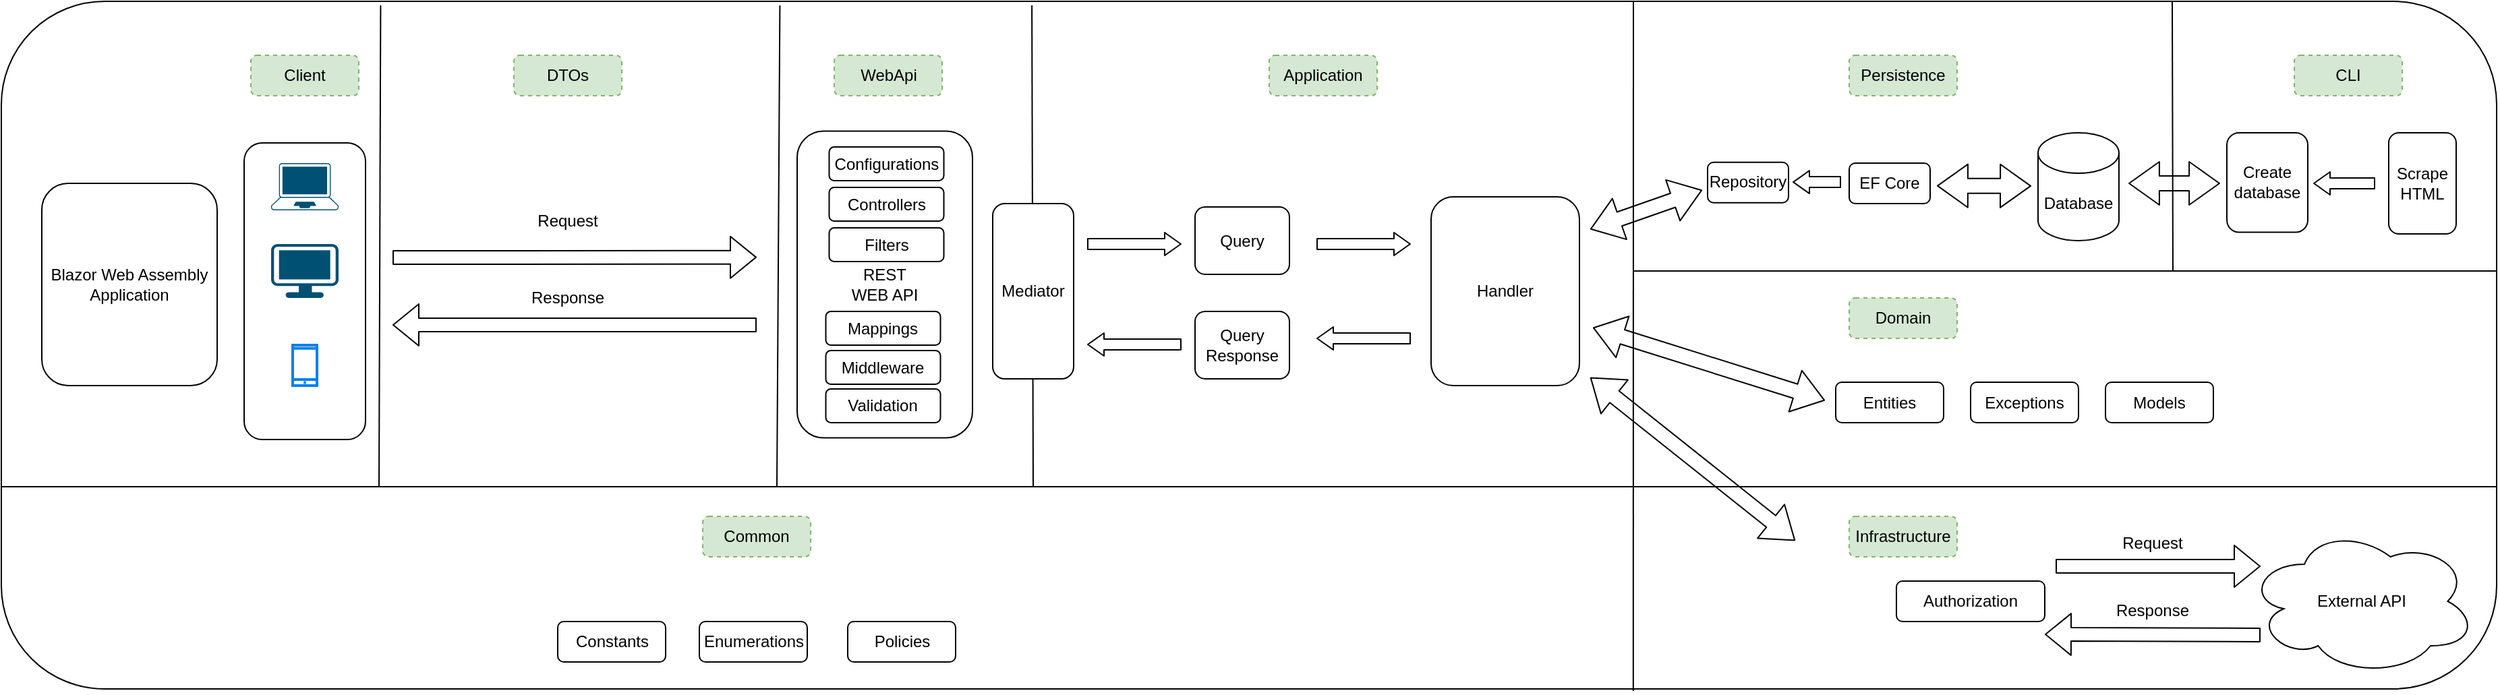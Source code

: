 <mxfile version="25.0.3">
  <diagram id="ZpaYJguhu72aNwgWVAWn" name="Page-1">
    <mxGraphModel dx="2764" dy="976" grid="1" gridSize="10" guides="1" tooltips="1" connect="1" arrows="1" fold="1" page="1" pageScale="1" pageWidth="850" pageHeight="1100" math="0" shadow="0">
      <root>
        <mxCell id="0" />
        <mxCell id="1" parent="0" />
        <mxCell id="IZR9oUKfis4_ZGRq2fiG-9" value="" style="rounded=1;whiteSpace=wrap;html=1;" parent="1" vertex="1">
          <mxGeometry x="-50" y="40" width="1850" height="510" as="geometry" />
        </mxCell>
        <mxCell id="Kx0-OK1zSEs6s6_5W6BD-1" value="" style="endArrow=none;html=1;entryX=0.413;entryY=0.006;entryDx=0;entryDy=0;entryPerimeter=0;" parent="1" target="IZR9oUKfis4_ZGRq2fiG-9" edge="1">
          <mxGeometry width="50" height="50" relative="1" as="geometry">
            <mxPoint x="715" y="400" as="sourcePoint" />
            <mxPoint x="715" y="80" as="targetPoint" />
          </mxGeometry>
        </mxCell>
        <mxCell id="Kx0-OK1zSEs6s6_5W6BD-2" value="WebApi" style="rounded=1;whiteSpace=wrap;html=1;dashed=1;fillColor=#d5e8d4;strokeColor=#82b366;" parent="1" vertex="1">
          <mxGeometry x="567.5" y="80" width="80" height="30" as="geometry" />
        </mxCell>
        <mxCell id="Kx0-OK1zSEs6s6_5W6BD-4" value="REST&lt;br&gt;WEB API" style="rounded=1;whiteSpace=wrap;html=1;" parent="1" vertex="1">
          <mxGeometry x="540" y="136.25" width="130" height="227.5" as="geometry" />
        </mxCell>
        <mxCell id="Kx0-OK1zSEs6s6_5W6BD-8" value="" style="shape=flexArrow;endArrow=classic;html=1;width=8;endSize=3.67;endWidth=8;" parent="1" edge="1">
          <mxGeometry width="50" height="50" relative="1" as="geometry">
            <mxPoint x="755" y="220" as="sourcePoint" />
            <mxPoint x="825" y="220" as="targetPoint" />
          </mxGeometry>
        </mxCell>
        <mxCell id="Kx0-OK1zSEs6s6_5W6BD-9" value="" style="shape=flexArrow;endArrow=classic;html=1;" parent="1" edge="1">
          <mxGeometry width="50" height="50" relative="1" as="geometry">
            <mxPoint x="510" y="280" as="sourcePoint" />
            <mxPoint x="240" y="280" as="targetPoint" />
          </mxGeometry>
        </mxCell>
        <mxCell id="Kx0-OK1zSEs6s6_5W6BD-10" value="Request" style="text;html=1;strokeColor=none;fillColor=none;align=center;verticalAlign=middle;whiteSpace=wrap;rounded=0;" parent="1" vertex="1">
          <mxGeometry x="350" y="192.5" width="40" height="20" as="geometry" />
        </mxCell>
        <mxCell id="Kx0-OK1zSEs6s6_5W6BD-13" value="Response" style="text;html=1;strokeColor=none;fillColor=none;align=center;verticalAlign=middle;whiteSpace=wrap;rounded=0;" parent="1" vertex="1">
          <mxGeometry x="350" y="250" width="40" height="20" as="geometry" />
        </mxCell>
        <mxCell id="Kx0-OK1zSEs6s6_5W6BD-15" value="" style="points=[[0.13,0.02,0],[0.5,0,0],[0.87,0.02,0],[0.885,0.4,0],[0.985,0.985,0],[0.5,1,0],[0.015,0.985,0],[0.115,0.4,0]];verticalLabelPosition=bottom;html=1;verticalAlign=top;aspect=fixed;align=center;pointerEvents=1;shape=mxgraph.cisco19.laptop;fillColor=#005073;strokeColor=none;" parent="1" vertex="1">
          <mxGeometry x="150" y="160" width="50" height="35" as="geometry" />
        </mxCell>
        <mxCell id="Kx0-OK1zSEs6s6_5W6BD-16" value="" style="points=[[0.03,0.03,0],[0.5,0,0],[0.97,0.03,0],[1,0.4,0],[0.97,0.745,0],[0.5,1,0],[0.03,0.745,0],[0,0.4,0]];verticalLabelPosition=bottom;html=1;verticalAlign=top;aspect=fixed;align=center;pointerEvents=1;shape=mxgraph.cisco19.workstation;fillColor=#005073;strokeColor=none;" parent="1" vertex="1">
          <mxGeometry x="150" y="220" width="50" height="40" as="geometry" />
        </mxCell>
        <mxCell id="Kx0-OK1zSEs6s6_5W6BD-17" value="" style="html=1;verticalLabelPosition=bottom;align=center;labelBackgroundColor=#ffffff;verticalAlign=top;strokeWidth=2;strokeColor=#0080F0;shadow=0;dashed=0;shape=mxgraph.ios7.icons.smartphone;" parent="1" vertex="1">
          <mxGeometry x="166" y="295" width="18" height="30" as="geometry" />
        </mxCell>
        <mxCell id="Kx0-OK1zSEs6s6_5W6BD-18" value="" style="rounded=1;whiteSpace=wrap;html=1;fillColor=none;" parent="1" vertex="1">
          <mxGeometry x="130" y="145" width="90" height="220" as="geometry" />
        </mxCell>
        <mxCell id="Kx0-OK1zSEs6s6_5W6BD-21" value="" style="endArrow=none;html=1;exitX=0.654;exitY=1.003;exitDx=0;exitDy=0;exitPerimeter=0;" parent="1" source="IZR9oUKfis4_ZGRq2fiG-9" edge="1">
          <mxGeometry width="50" height="50" relative="1" as="geometry">
            <mxPoint x="1160" y="360" as="sourcePoint" />
            <mxPoint x="1160" y="40" as="targetPoint" />
          </mxGeometry>
        </mxCell>
        <mxCell id="Kx0-OK1zSEs6s6_5W6BD-22" value="Application" style="rounded=1;whiteSpace=wrap;html=1;dashed=1;fillColor=#d5e8d4;strokeColor=#82b366;" parent="1" vertex="1">
          <mxGeometry x="890" y="80" width="80" height="30" as="geometry" />
        </mxCell>
        <mxCell id="Kx0-OK1zSEs6s6_5W6BD-25" value="Query" style="rounded=1;whiteSpace=wrap;html=1;" parent="1" vertex="1">
          <mxGeometry x="835" y="192.5" width="70" height="50" as="geometry" />
        </mxCell>
        <mxCell id="Kx0-OK1zSEs6s6_5W6BD-26" value="Mediator" style="rounded=1;whiteSpace=wrap;html=1;" parent="1" vertex="1">
          <mxGeometry x="685" y="190" width="60" height="130" as="geometry" />
        </mxCell>
        <mxCell id="Kx0-OK1zSEs6s6_5W6BD-30" value="" style="shape=flexArrow;endArrow=classic;html=1;" parent="1" edge="1">
          <mxGeometry width="50" height="50" relative="1" as="geometry">
            <mxPoint x="240" y="230" as="sourcePoint" />
            <mxPoint x="510" y="229.82" as="targetPoint" />
          </mxGeometry>
        </mxCell>
        <mxCell id="Kx0-OK1zSEs6s6_5W6BD-31" value="" style="shape=flexArrow;endArrow=classic;html=1;width=8;endSize=3.67;endWidth=8;" parent="1" edge="1">
          <mxGeometry width="50" height="50" relative="1" as="geometry">
            <mxPoint x="925" y="220" as="sourcePoint" />
            <mxPoint x="995" y="220" as="targetPoint" />
          </mxGeometry>
        </mxCell>
        <mxCell id="Kx0-OK1zSEs6s6_5W6BD-32" value="" style="shape=flexArrow;endArrow=classic;html=1;width=8;endSize=3.67;endWidth=8;" parent="1" edge="1">
          <mxGeometry width="50" height="50" relative="1" as="geometry">
            <mxPoint x="995" y="290" as="sourcePoint" />
            <mxPoint x="925" y="290" as="targetPoint" />
          </mxGeometry>
        </mxCell>
        <mxCell id="Kx0-OK1zSEs6s6_5W6BD-33" value="Query&lt;br&gt;Response" style="rounded=1;whiteSpace=wrap;html=1;" parent="1" vertex="1">
          <mxGeometry x="835" y="270" width="70" height="50" as="geometry" />
        </mxCell>
        <mxCell id="Kx0-OK1zSEs6s6_5W6BD-34" value="" style="shape=flexArrow;endArrow=classic;html=1;width=8;endSize=3.67;endWidth=8;" parent="1" edge="1">
          <mxGeometry width="50" height="50" relative="1" as="geometry">
            <mxPoint x="825" y="294.5" as="sourcePoint" />
            <mxPoint x="755" y="294.5" as="targetPoint" />
          </mxGeometry>
        </mxCell>
        <mxCell id="Kx0-OK1zSEs6s6_5W6BD-42" value="Handler" style="rounded=1;whiteSpace=wrap;html=1;" parent="1" vertex="1">
          <mxGeometry x="1010" y="185" width="110" height="140" as="geometry" />
        </mxCell>
        <mxCell id="Kx0-OK1zSEs6s6_5W6BD-49" value="" style="endArrow=none;html=1;" parent="1" edge="1">
          <mxGeometry width="50" height="50" relative="1" as="geometry">
            <mxPoint x="1160" y="240" as="sourcePoint" />
            <mxPoint x="1800" y="240" as="targetPoint" />
          </mxGeometry>
        </mxCell>
        <mxCell id="Kx0-OK1zSEs6s6_5W6BD-50" value="Persistence" style="rounded=1;whiteSpace=wrap;html=1;dashed=1;fillColor=#d5e8d4;strokeColor=#82b366;" parent="1" vertex="1">
          <mxGeometry x="1320" y="80" width="80" height="30" as="geometry" />
        </mxCell>
        <mxCell id="Kx0-OK1zSEs6s6_5W6BD-51" value="Database" style="shape=cylinder3;whiteSpace=wrap;html=1;boundedLbl=1;backgroundOutline=1;size=15;fillColor=#ffffff;gradientColor=none;" parent="1" vertex="1">
          <mxGeometry x="1460" y="137.5" width="60" height="80" as="geometry" />
        </mxCell>
        <mxCell id="Kx0-OK1zSEs6s6_5W6BD-53" value="EF Core" style="rounded=1;whiteSpace=wrap;html=1;" parent="1" vertex="1">
          <mxGeometry x="1320" y="160" width="60" height="30" as="geometry" />
        </mxCell>
        <mxCell id="Kx0-OK1zSEs6s6_5W6BD-56" value="" style="shape=flexArrow;endArrow=classic;startArrow=classic;html=1;width=11.034;startSize=7.152;endSize=7.152;" parent="1" edge="1">
          <mxGeometry width="50" height="50" relative="1" as="geometry">
            <mxPoint x="1385" y="176.79" as="sourcePoint" />
            <mxPoint x="1455" y="176.95" as="targetPoint" />
          </mxGeometry>
        </mxCell>
        <mxCell id="Kx0-OK1zSEs6s6_5W6BD-58" value="" style="shape=flexArrow;endArrow=classic;startArrow=classic;html=1;width=11.034;startSize=7.152;endSize=7.152;" parent="1" edge="1">
          <mxGeometry width="50" height="50" relative="1" as="geometry">
            <mxPoint x="1128" y="209" as="sourcePoint" />
            <mxPoint x="1211" y="180" as="targetPoint" />
          </mxGeometry>
        </mxCell>
        <mxCell id="Kx0-OK1zSEs6s6_5W6BD-59" value="" style="shape=flexArrow;endArrow=classic;startArrow=classic;html=1;width=11.034;startSize=7.152;endSize=7.152;" parent="1" edge="1">
          <mxGeometry width="50" height="50" relative="1" as="geometry">
            <mxPoint x="1130" y="282" as="sourcePoint" />
            <mxPoint x="1302" y="336" as="targetPoint" />
          </mxGeometry>
        </mxCell>
        <mxCell id="Kx0-OK1zSEs6s6_5W6BD-60" value="Domain" style="rounded=1;whiteSpace=wrap;html=1;dashed=1;fillColor=#d5e8d4;strokeColor=#82b366;" parent="1" vertex="1">
          <mxGeometry x="1320" y="260" width="80" height="30" as="geometry" />
        </mxCell>
        <mxCell id="Kx0-OK1zSEs6s6_5W6BD-61" value="Entities" style="rounded=1;whiteSpace=wrap;html=1;" parent="1" vertex="1">
          <mxGeometry x="1310" y="322.5" width="80" height="30" as="geometry" />
        </mxCell>
        <mxCell id="Kx0-OK1zSEs6s6_5W6BD-62" value="Models" style="rounded=1;whiteSpace=wrap;html=1;" parent="1" vertex="1">
          <mxGeometry x="1510" y="322.5" width="80" height="30" as="geometry" />
        </mxCell>
        <mxCell id="Kx0-OK1zSEs6s6_5W6BD-66" value="" style="endArrow=none;html=1;" parent="1" edge="1">
          <mxGeometry width="50" height="50" relative="1" as="geometry">
            <mxPoint x="-50" y="400" as="sourcePoint" />
            <mxPoint x="1800" y="400" as="targetPoint" />
          </mxGeometry>
        </mxCell>
        <mxCell id="Kx0-OK1zSEs6s6_5W6BD-68" value="Common" style="rounded=1;whiteSpace=wrap;html=1;dashed=1;fillColor=#d5e8d4;strokeColor=#82b366;" parent="1" vertex="1">
          <mxGeometry x="470" y="422" width="80" height="30" as="geometry" />
        </mxCell>
        <mxCell id="Kx0-OK1zSEs6s6_5W6BD-69" value="Constants" style="rounded=1;whiteSpace=wrap;html=1;" parent="1" vertex="1">
          <mxGeometry x="362.5" y="500" width="80" height="30" as="geometry" />
        </mxCell>
        <mxCell id="Kx0-OK1zSEs6s6_5W6BD-70" value="Enumerations" style="rounded=1;whiteSpace=wrap;html=1;" parent="1" vertex="1">
          <mxGeometry x="467.5" y="500" width="80" height="30" as="geometry" />
        </mxCell>
        <mxCell id="Kx0-OK1zSEs6s6_5W6BD-72" value="Mappings" style="rounded=1;whiteSpace=wrap;html=1;" parent="1" vertex="1">
          <mxGeometry x="561.25" y="270" width="85" height="25" as="geometry" />
        </mxCell>
        <mxCell id="Kx0-OK1zSEs6s6_5W6BD-73" value="Configurations" style="rounded=1;whiteSpace=wrap;html=1;" parent="1" vertex="1">
          <mxGeometry x="563.75" y="148" width="85" height="25" as="geometry" />
        </mxCell>
        <mxCell id="IZR9oUKfis4_ZGRq2fiG-1" value="Client" style="rounded=1;whiteSpace=wrap;html=1;dashed=1;fillColor=#d5e8d4;strokeColor=#82b366;" parent="1" vertex="1">
          <mxGeometry x="135" y="80" width="80" height="30" as="geometry" />
        </mxCell>
        <mxCell id="IZR9oUKfis4_ZGRq2fiG-4" value="" style="endArrow=none;html=1;entryX=0.312;entryY=0.006;entryDx=0;entryDy=0;entryPerimeter=0;" parent="1" target="IZR9oUKfis4_ZGRq2fiG-9" edge="1">
          <mxGeometry width="50" height="50" relative="1" as="geometry">
            <mxPoint x="525" y="400" as="sourcePoint" />
            <mxPoint x="525" y="80" as="targetPoint" />
          </mxGeometry>
        </mxCell>
        <mxCell id="IZR9oUKfis4_ZGRq2fiG-5" value="" style="endArrow=none;html=1;entryX=0.152;entryY=0.006;entryDx=0;entryDy=0;entryPerimeter=0;" parent="1" target="IZR9oUKfis4_ZGRq2fiG-9" edge="1">
          <mxGeometry width="50" height="50" relative="1" as="geometry">
            <mxPoint x="230" y="400" as="sourcePoint" />
            <mxPoint x="230" y="80" as="targetPoint" />
          </mxGeometry>
        </mxCell>
        <mxCell id="IZR9oUKfis4_ZGRq2fiG-6" value="DTOs" style="rounded=1;whiteSpace=wrap;html=1;dashed=1;fillColor=#d5e8d4;strokeColor=#82b366;" parent="1" vertex="1">
          <mxGeometry x="330" y="80" width="80" height="30" as="geometry" />
        </mxCell>
        <mxCell id="IZR9oUKfis4_ZGRq2fiG-8" value="Blazor Web Assembly Application" style="rounded=1;whiteSpace=wrap;html=1;" parent="1" vertex="1">
          <mxGeometry x="-20" y="175" width="130" height="150" as="geometry" />
        </mxCell>
        <mxCell id="oJcua5HaWns5q6F7jPkG-1" value="CLI" style="rounded=1;whiteSpace=wrap;html=1;dashed=1;fillColor=#d5e8d4;strokeColor=#82b366;" parent="1" vertex="1">
          <mxGeometry x="1650" y="80" width="80" height="30" as="geometry" />
        </mxCell>
        <mxCell id="oJcua5HaWns5q6F7jPkG-6" value="Scrape HTML" style="rounded=1;whiteSpace=wrap;html=1;" parent="1" vertex="1">
          <mxGeometry x="1720" y="137.5" width="50" height="75" as="geometry" />
        </mxCell>
        <mxCell id="oJcua5HaWns5q6F7jPkG-7" value="" style="shape=flexArrow;endArrow=classic;startArrow=classic;html=1;width=11.034;startSize=7.152;endSize=7.152;" parent="1" edge="1">
          <mxGeometry width="50" height="50" relative="1" as="geometry">
            <mxPoint x="1527" y="175" as="sourcePoint" />
            <mxPoint x="1595" y="175" as="targetPoint" />
          </mxGeometry>
        </mxCell>
        <mxCell id="oJcua5HaWns5q6F7jPkG-8" value="" style="endArrow=none;html=1;entryX=0.87;entryY=0;entryDx=0;entryDy=0;entryPerimeter=0;" parent="1" target="IZR9oUKfis4_ZGRq2fiG-9" edge="1">
          <mxGeometry width="50" height="50" relative="1" as="geometry">
            <mxPoint x="1560" y="240" as="sourcePoint" />
            <mxPoint x="1560" y="80" as="targetPoint" />
          </mxGeometry>
        </mxCell>
        <mxCell id="oJcua5HaWns5q6F7jPkG-9" value="Repository" style="rounded=1;whiteSpace=wrap;html=1;" parent="1" vertex="1">
          <mxGeometry x="1215" y="159.38" width="60" height="30" as="geometry" />
        </mxCell>
        <mxCell id="oJcua5HaWns5q6F7jPkG-10" value="Create database" style="rounded=1;whiteSpace=wrap;html=1;" parent="1" vertex="1">
          <mxGeometry x="1600" y="137.5" width="60" height="73.75" as="geometry" />
        </mxCell>
        <mxCell id="oJcua5HaWns5q6F7jPkG-11" value="" style="shape=flexArrow;endArrow=classic;html=1;width=8;endSize=3.67;endWidth=8;" parent="1" edge="1">
          <mxGeometry width="50" height="50" relative="1" as="geometry">
            <mxPoint x="1710" y="175" as="sourcePoint" />
            <mxPoint x="1664" y="175" as="targetPoint" />
          </mxGeometry>
        </mxCell>
        <mxCell id="oJcua5HaWns5q6F7jPkG-12" value="" style="shape=flexArrow;endArrow=classic;html=1;width=8;endSize=3.67;endWidth=8;" parent="1" edge="1">
          <mxGeometry width="50" height="50" relative="1" as="geometry">
            <mxPoint x="1314" y="174" as="sourcePoint" />
            <mxPoint x="1278" y="174.09" as="targetPoint" />
          </mxGeometry>
        </mxCell>
        <mxCell id="oJcua5HaWns5q6F7jPkG-13" value="Exceptions" style="rounded=1;whiteSpace=wrap;html=1;" parent="1" vertex="1">
          <mxGeometry x="1410" y="322.5" width="80" height="30" as="geometry" />
        </mxCell>
        <mxCell id="oJcua5HaWns5q6F7jPkG-16" value="Filters" style="rounded=1;whiteSpace=wrap;html=1;" parent="1" vertex="1">
          <mxGeometry x="563.75" y="208" width="85" height="25" as="geometry" />
        </mxCell>
        <mxCell id="oJcua5HaWns5q6F7jPkG-17" value="Validation" style="rounded=1;whiteSpace=wrap;html=1;" parent="1" vertex="1">
          <mxGeometry x="561.25" y="327.5" width="85" height="25" as="geometry" />
        </mxCell>
        <mxCell id="oJcua5HaWns5q6F7jPkG-18" value="External API" style="ellipse;shape=cloud;whiteSpace=wrap;html=1;" parent="1" vertex="1">
          <mxGeometry x="1615" y="430" width="170" height="110" as="geometry" />
        </mxCell>
        <mxCell id="oJcua5HaWns5q6F7jPkG-19" value="" style="shape=flexArrow;endArrow=classic;startArrow=classic;html=1;width=11.034;startSize=7.152;endSize=7.152;" parent="1" edge="1">
          <mxGeometry width="50" height="50" relative="1" as="geometry">
            <mxPoint x="1128" y="319" as="sourcePoint" />
            <mxPoint x="1280" y="440" as="targetPoint" />
          </mxGeometry>
        </mxCell>
        <mxCell id="2agW0kMSl_dSqR8MdkeC-2" value="Authorization" style="rounded=1;whiteSpace=wrap;html=1;" parent="1" vertex="1">
          <mxGeometry x="1355" y="470" width="110" height="30" as="geometry" />
        </mxCell>
        <mxCell id="2agW0kMSl_dSqR8MdkeC-4" value="Request" style="text;html=1;strokeColor=none;fillColor=none;align=center;verticalAlign=middle;whiteSpace=wrap;rounded=0;" parent="1" vertex="1">
          <mxGeometry x="1515" y="432" width="60" height="20" as="geometry" />
        </mxCell>
        <mxCell id="2agW0kMSl_dSqR8MdkeC-5" value="" style="shape=flexArrow;endArrow=classic;html=1;" parent="1" edge="1">
          <mxGeometry width="50" height="50" relative="1" as="geometry">
            <mxPoint x="1473" y="459" as="sourcePoint" />
            <mxPoint x="1625" y="459" as="targetPoint" />
          </mxGeometry>
        </mxCell>
        <mxCell id="2agW0kMSl_dSqR8MdkeC-6" value="Response" style="text;html=1;strokeColor=none;fillColor=none;align=center;verticalAlign=middle;whiteSpace=wrap;rounded=0;" parent="1" vertex="1">
          <mxGeometry x="1515" y="482" width="60" height="20" as="geometry" />
        </mxCell>
        <mxCell id="2agW0kMSl_dSqR8MdkeC-7" value="" style="shape=flexArrow;endArrow=classic;html=1;" parent="1" edge="1">
          <mxGeometry width="50" height="50" relative="1" as="geometry">
            <mxPoint x="1625" y="510" as="sourcePoint" />
            <mxPoint x="1465" y="509.5" as="targetPoint" />
          </mxGeometry>
        </mxCell>
        <mxCell id="C9l1qJle2xa9g4ATFTxl-1" value="Policies" style="rounded=1;whiteSpace=wrap;html=1;" vertex="1" parent="1">
          <mxGeometry x="577.5" y="500" width="80" height="30" as="geometry" />
        </mxCell>
        <mxCell id="C9l1qJle2xa9g4ATFTxl-2" value="Infrastructure" style="rounded=1;whiteSpace=wrap;html=1;dashed=1;fillColor=#d5e8d4;strokeColor=#82b366;" vertex="1" parent="1">
          <mxGeometry x="1320" y="422" width="80" height="30" as="geometry" />
        </mxCell>
        <mxCell id="C9l1qJle2xa9g4ATFTxl-3" value="Controllers" style="rounded=1;whiteSpace=wrap;html=1;" vertex="1" parent="1">
          <mxGeometry x="563.75" y="178" width="85" height="25" as="geometry" />
        </mxCell>
        <mxCell id="C9l1qJle2xa9g4ATFTxl-4" value="Middleware" style="rounded=1;whiteSpace=wrap;html=1;" vertex="1" parent="1">
          <mxGeometry x="561.25" y="299" width="85" height="25" as="geometry" />
        </mxCell>
      </root>
    </mxGraphModel>
  </diagram>
</mxfile>
